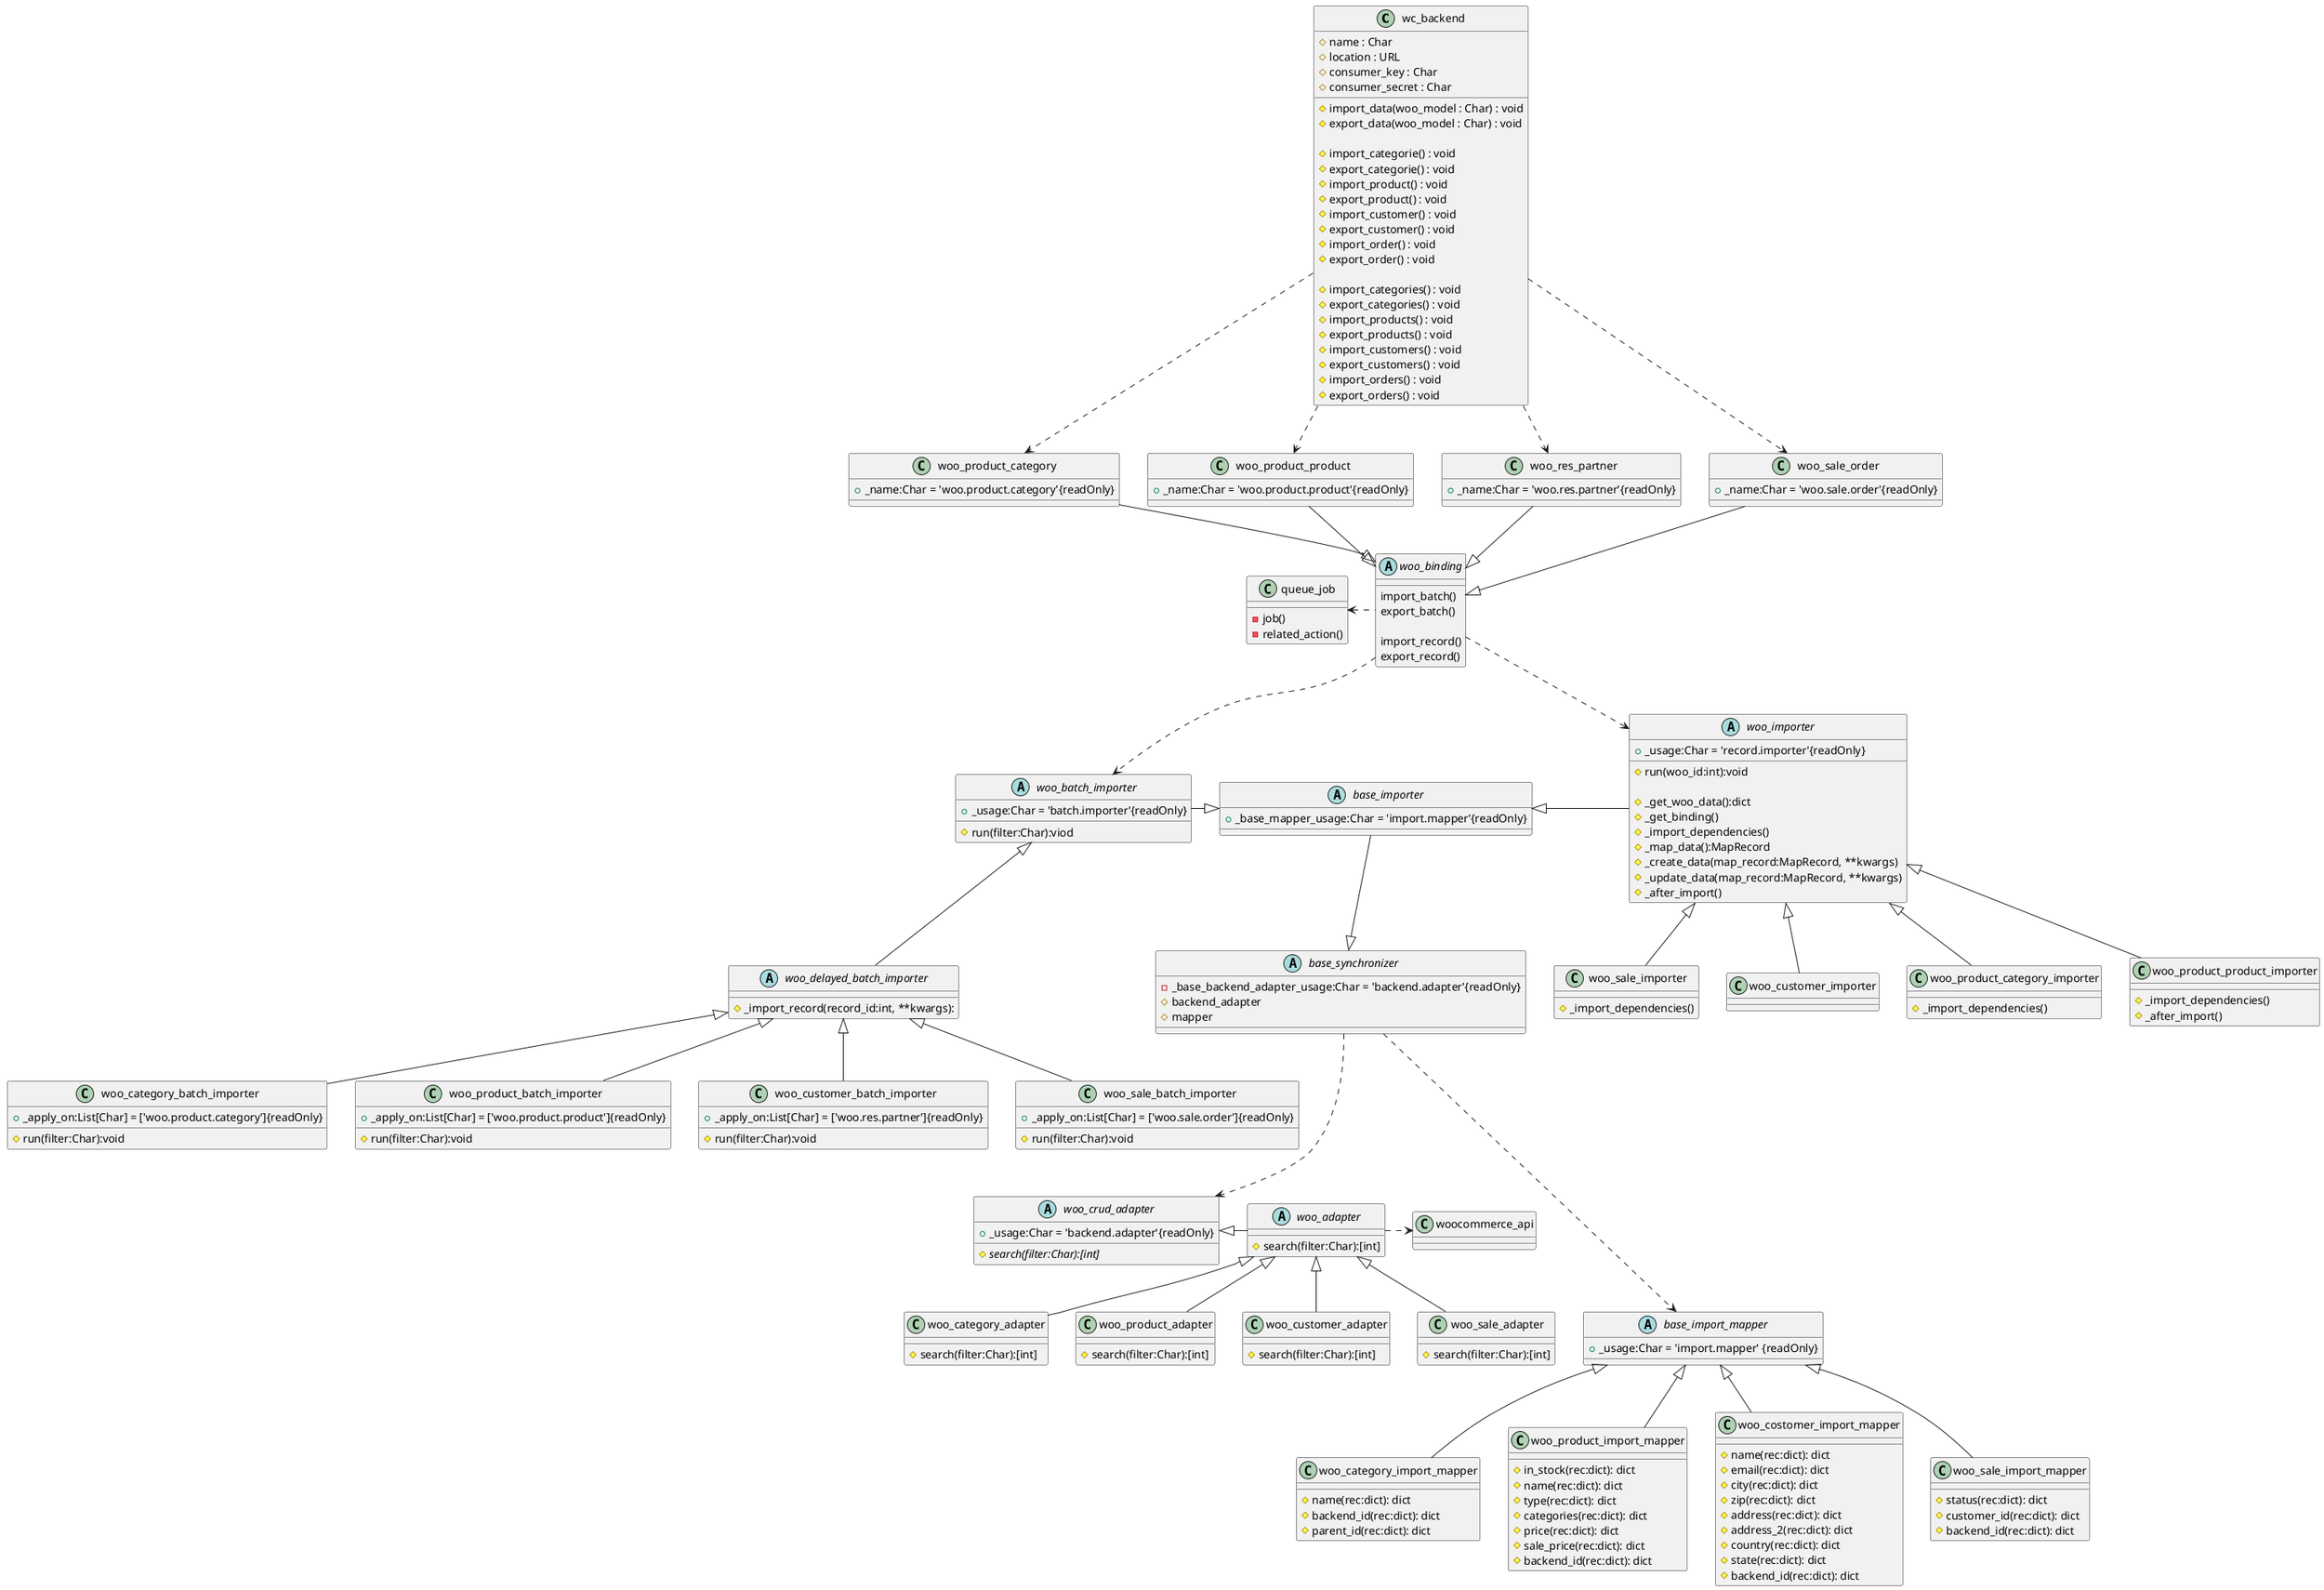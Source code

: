 @startuml
class wc_backend {
  #name : Char
  #location : URL
  #consumer_key : Char
  #consumer_secret : Char

  #import_data(woo_model : Char) : void
  #export_data(woo_model : Char) : void

  #import_categorie() : void
  #export_categorie() : void
  #import_product() : void
  #export_product() : void
  #import_customer() : void
  #export_customer() : void
  #import_order() : void
  #export_order() : void

  #import_categories() : void
  #export_categories() : void
  #import_products() : void
  #export_products() : void
  #import_customers() : void
  #export_customers() : void
  #import_orders() : void
  #export_orders() : void
}

class queue_job{
  -job()
  -related_action()
}

abstract woo_binding{
  import_batch()
  export_batch()

  import_record()
  export_record()
}

class woo_product_category{
  +_name:Char = 'woo.product.category'{readOnly}
}
class woo_product_product{
  +_name:Char = 'woo.product.product'{readOnly}
}
class woo_res_partner{
  +_name:Char = 'woo.res.partner'{readOnly}
}
class woo_sale_order{
  +_name:Char = 'woo.sale.order'{readOnly}
}

abstract woo_batch_importer{
  +_usage:Char = 'batch.importer'{readOnly}
  #run(filter:Char):viod
}

abstract woo_delayed_batch_importer{
  #_import_record(record_id:int, **kwargs):
}

class woo_category_batch_importer{
  +_apply_on:List[Char] = ['woo.product.category']{readOnly}
  #run(filter:Char):void
}
class woo_product_batch_importer{
  +_apply_on:List[Char] = ['woo.product.product']{readOnly}
  #run(filter:Char):void
}
class woo_customer_batch_importer{
  +_apply_on:List[Char] = ['woo.res.partner']{readOnly}
  #run(filter:Char):void
}
class woo_sale_batch_importer{
  +_apply_on:List[Char] = ['woo.sale.order']{readOnly}
  #run(filter:Char):void
}

abstract base_synchronizer{
  -_base_backend_adapter_usage:Char = 'backend.adapter'{readOnly}
  #backend_adapter
  #mapper
}

abstract woo_crud_adapter{
  +_usage:Char = 'backend.adapter'{readOnly}
  {abstract} #search(filter:Char):[int]
}

abstract woo_adapter{
  #search(filter:Char):[int]
}

class woo_category_adapter{
  #search(filter:Char):[int]
}
class woo_product_adapter{
  #search(filter:Char):[int]
}
class woo_customer_adapter{
  #search(filter:Char):[int]
}
class woo_sale_adapter{
  #search(filter:Char):[int]
}

abstract woo_importer{
  +_usage:Char = 'record.importer'{readOnly}
  #run(woo_id:int):void

  #_get_woo_data():dict
  #_get_binding()
  #_import_dependencies()
  #_map_data():MapRecord
  #_create_data(map_record:MapRecord, **kwargs)
  #_update_data(map_record:MapRecord, **kwargs)
  #_after_import()
}

class woo_product_category_importer{
  #_import_dependencies()
}

class woo_product_product_importer{
  #_import_dependencies()
  #_after_import()
}

class woo_sale_importer{
  #_import_dependencies()
}

abstract base_importer{
  +_base_mapper_usage:Char = 'import.mapper'{readOnly}
}

abstract base_import_mapper{
  +_usage:Char = 'import.mapper' {readOnly}
}

class woo_category_import_mapper{
  #name(rec:dict): dict
  #backend_id(rec:dict): dict
  #parent_id(rec:dict): dict
}

class woo_product_import_mapper{
  #in_stock(rec:dict): dict
  #name(rec:dict): dict
  #type(rec:dict): dict
  #categories(rec:dict): dict
  #price(rec:dict): dict
  #sale_price(rec:dict): dict
  #backend_id(rec:dict): dict
}

class woo_costomer_import_mapper{
  #name(rec:dict): dict
  #email(rec:dict): dict
  #city(rec:dict): dict
  #zip(rec:dict): dict
  #address(rec:dict): dict
  #address_2(rec:dict): dict
  #country(rec:dict): dict
  #state(rec:dict): dict
  #backend_id(rec:dict): dict
}

class woo_sale_import_mapper{
  #status(rec:dict): dict
  #customer_id(rec:dict): dict
  #backend_id(rec:dict): dict
}

queue_job <. woo_binding

wc_backend ..> woo_product_category
wc_backend ..> woo_product_product
wc_backend ..> woo_res_partner
wc_backend ..> woo_sale_order

woo_product_category --|> woo_binding
woo_product_product --|> woo_binding
woo_res_partner --|> woo_binding
woo_sale_order --|> woo_binding

woo_binding ..> woo_batch_importer
woo_binding ..> woo_importer

woo_batch_importer -|> base_importer
base_importer --|> base_synchronizer
woo_batch_importer <|-- woo_delayed_batch_importer
woo_delayed_batch_importer <|-- woo_category_batch_importer
woo_delayed_batch_importer <|-- woo_product_batch_importer
woo_delayed_batch_importer <|-- woo_customer_batch_importer
woo_delayed_batch_importer <|-- woo_sale_batch_importer

base_synchronizer ...> woo_crud_adapter
base_synchronizer ....> base_import_mapper
woo_adapter -|> woo_crud_adapter
woo_adapter .> woocommerce_api
woo_adapter <|-- woo_category_adapter
woo_adapter <|-- woo_product_adapter
woo_adapter <|-- woo_customer_adapter
woo_adapter <|-- woo_sale_adapter

base_importer <|- woo_importer

woo_importer <|-- woo_product_category_importer
woo_importer <|-- woo_product_product_importer
woo_importer <|-- woo_customer_importer
woo_importer <|-- woo_sale_importer

base_import_mapper <|-- woo_category_import_mapper
base_import_mapper <|-- woo_product_import_mapper
base_import_mapper <|-- woo_costomer_import_mapper
base_import_mapper <|-- woo_sale_import_mapper
@enduml